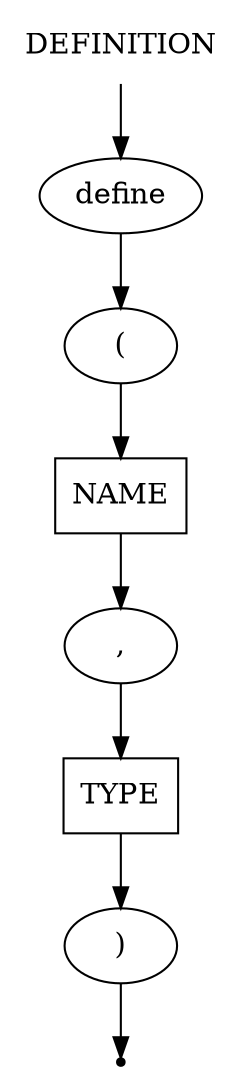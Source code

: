 digraph DEFINITION {
    start [label=DEFINITION shape=plaintext]
    define [label=define shape=oval]
    open [label="(" shape=oval]
    name [label=NAME shape=box]
    comma [label="," shape=oval]
    type [label=TYPE shape=box]
    close [label=")" shape=oval]
    end [label="" shape=point]

    start -> define
    define -> open
    open -> name
    name -> comma
    comma -> type
    type -> close
    close -> end
}
